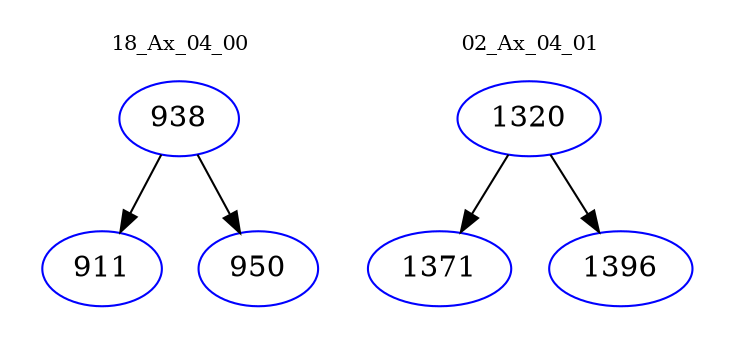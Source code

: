 digraph{
subgraph cluster_0 {
color = white
label = "18_Ax_04_00";
fontsize=10;
T0_938 [label="938", color="blue"]
T0_938 -> T0_911 [color="black"]
T0_911 [label="911", color="blue"]
T0_938 -> T0_950 [color="black"]
T0_950 [label="950", color="blue"]
}
subgraph cluster_1 {
color = white
label = "02_Ax_04_01";
fontsize=10;
T1_1320 [label="1320", color="blue"]
T1_1320 -> T1_1371 [color="black"]
T1_1371 [label="1371", color="blue"]
T1_1320 -> T1_1396 [color="black"]
T1_1396 [label="1396", color="blue"]
}
}
